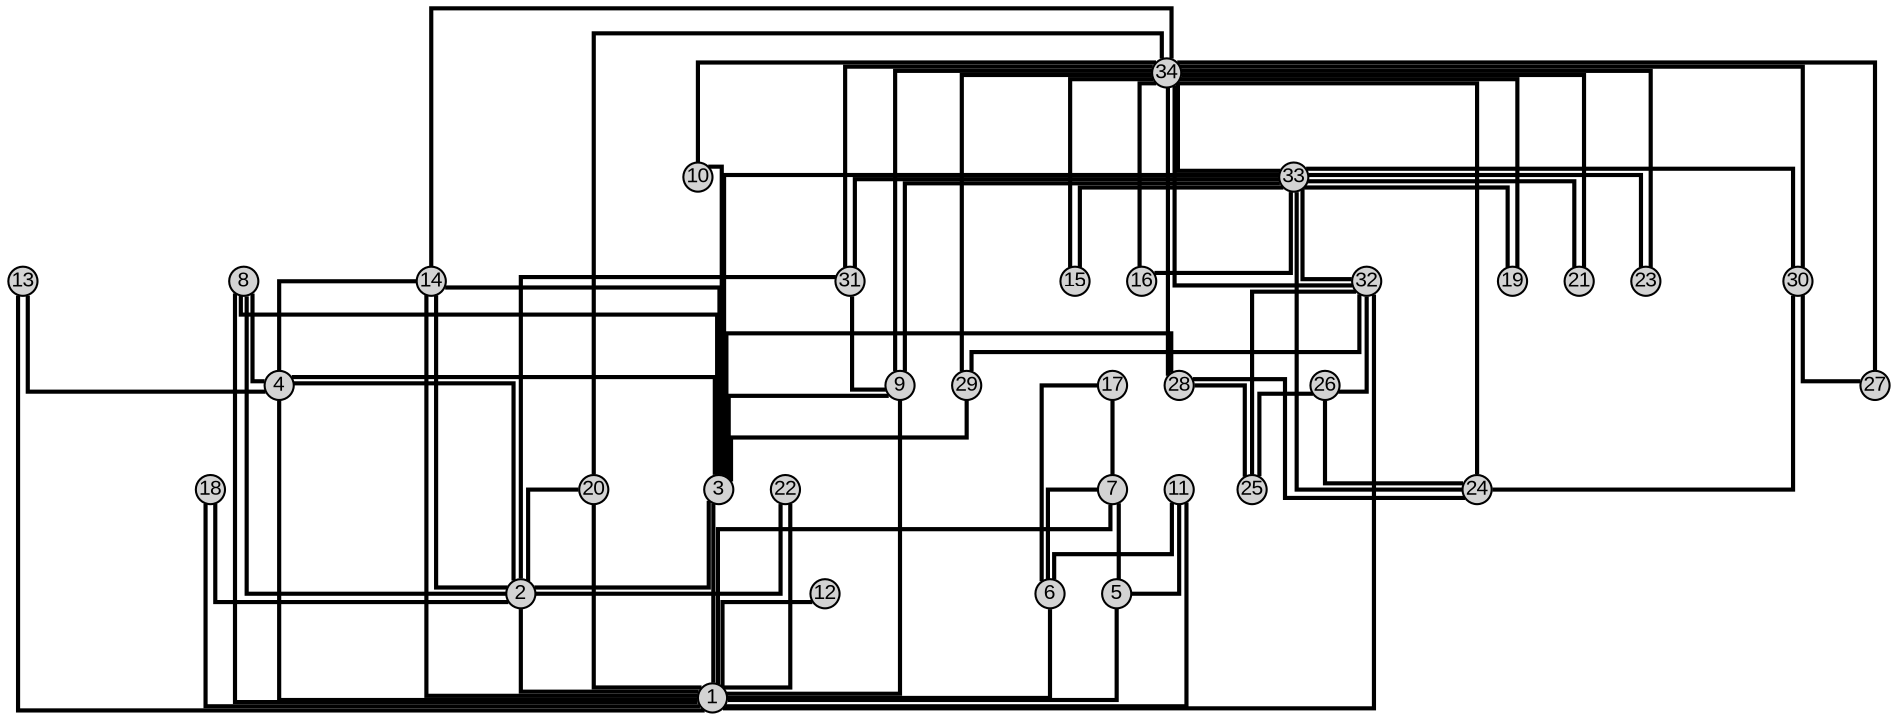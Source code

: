 graph G {
	graph [bb="0,0,104,104",
		outputorder=edgesfirst,
		splines=ortho
	];
	node [fixedsize=true,
		fontname=Arial,
		fontsize=10,
		label="\N",
		sep="",
		shape=circle,
		style=filled
	];
	edge [arrowhead=none,
		penwidth=2
	];
	2	[height=0.19444,
		pos="0,6!",
		width=0.19444];
	1	[height=0.19444,
		pos="1,6!",
		width=0.19444];
	3	[height=0.19444,
		pos="2,6!",
		width=0.19444];
	4	[height=0.19444,
		pos="3,6!",
		width=0.19444];
	5	[height=0.19444,
		pos="4,6!",
		width=0.19444];
	6	[height=0.19444,
		pos="5,6!",
		width=0.19444];
	7	[height=0.19444,
		pos="0,5!",
		width=0.19444];
	8	[height=0.19444,
		pos="1,5!",
		width=0.19444];
	9	[height=0.19444,
		pos="2,5!",
		width=0.19444];
	10	[height=0.19444,
		pos="3,5!",
		width=0.19444];
	11	[height=0.19444,
		pos="4,5!",
		width=0.19444];
	12	[height=0.19444,
		pos="5,5!",
		width=0.19444];
	13	[height=0.19444,
		pos="0,4!",
		width=0.19444];
	14	[height=0.19444,
		pos="1,4!",
		width=0.19444];
	17	[height=0.19444,
		pos="2,4!",
		width=0.19444];
	18	[height=0.19444,
		pos="3,4!",
		width=0.19444];
	20	[height=0.19444,
		pos="4,4!",
		width=0.19444];
	22	[height=0.19444,
		pos="5,4!",
		width=0.19444];
	26	[height=0.19444,
		pos="0,3!",
		width=0.19444];
	24	[height=0.19444,
		pos="1,3!",
		width=0.19444];
	25	[height=0.19444,
		pos="2,3!",
		width=0.19444];
	28	[height=0.19444,
		pos="3,3!",
		width=0.19444];
	29	[height=0.19444,
		pos="4,3!",
		width=0.19444];
	30	[height=0.19444,
		pos="5,3!",
		width=0.19444];
	27	[height=0.19444,
		pos="0,2!",
		width=0.19444];
	31	[height=0.19444,
		pos="1,2!",
		width=0.19444];
	32	[height=0.19444,
		pos="2,2!",
		width=0.19444];
	33	[height=0.19444,
		pos="3,2!",
		width=0.19444];
	15	[height=0.19444,
		pos="4,2!",
		width=0.19444];
	16	[height=0.19444,
		pos="5,2!",
		width=0.19444];
	19	[height=0.19444,
		pos="0,1!",
		width=0.19444];
	21	[height=0.19444,
		pos="1,1!",
		width=0.19444];
	23	[height=0.19444,
		pos="2,1!",
		width=0.19444];
	34	[height=0.19444,
		pos="3,1!",
		width=0.19444];

	2 -- 1
	3 -- 2  
	3 -- 1
	4 -- 2  
	4 -- 1  
	4 -- 3 
	5 -- 1  
	6 -- 1  
	7 -- 1  
	7 -- 5  
	7 -- 6  
	8 -- 2  
	8 -- 1  
	8 -- 3  
	8 -- 4  
	9 -- 1 
	9 -- 3 
	10 -- 3 
	11 -- 1
	11 -- 5
	11 -- 6 
	12 -- 1 
	13 -- 1 
	13 -- 4 
	17 -- 6 
	17 -- 7 
	18 -- 2
	18 -- 1
	14 -- 2 
	14 -- 1 
	14 -- 3 
	14 -- 4 
	20 -- 2
	20 -- 1 
	22 -- 2 
	22 -- 1 
	26 -- 24       
	26 -- 25        
	28 -- 3
	28 -- 24       
	28 -- 25        
	29 -- 3 
	30 -- 24      
	30 -- 27        
	31 -- 2 
	31 -- 9
	32 -- 1 
	32 -- 26     
	32 -- 25       
	32 -- 29      
	33 -- 3 
	33 -- 9 
	33 -- 24        
	33 -- 30      
	33 -- 31     
	33 -- 32        
	33 -- 15       
	33 -- 16       
	33 -- 19       
	33 -- 21    
	33 -- 23      
	34 -- 9 
	34 -- 10       
	34 -- 14      
	34 -- 20       
	34 -- 24    
	34 -- 28      
	34 -- 29    
	34 -- 30      
	34 -- 27      
	34 -- 31       
	34 -- 32      
	34 -- 33      
	34 -- 15     
	34 -- 16       
	34 -- 19      
	34 -- 21       
	34 -- 23
}